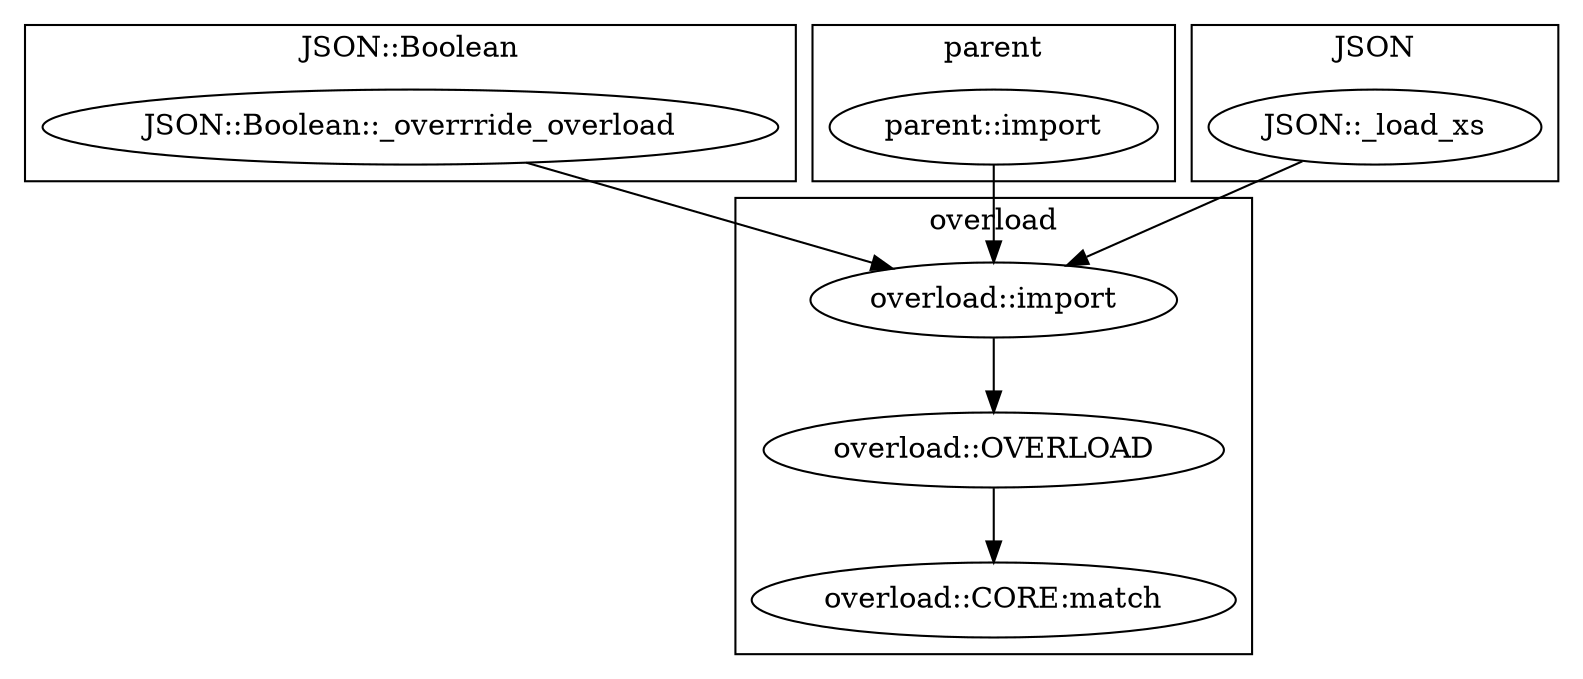 digraph {
graph [overlap=false]
subgraph cluster_JSON_Boolean {
	label="JSON::Boolean";
	"JSON::Boolean::_overrride_overload";
}
subgraph cluster_parent {
	label="parent";
	"parent::import";
}
subgraph cluster_overload {
	label="overload";
	"overload::OVERLOAD";
	"overload::import";
	"overload::CORE:match";
}
subgraph cluster_JSON {
	label="JSON";
	"JSON::_load_xs";
}
"overload::import" -> "overload::OVERLOAD";
"JSON::Boolean::_overrride_overload" -> "overload::import";
"JSON::_load_xs" -> "overload::import";
"parent::import" -> "overload::import";
"overload::OVERLOAD" -> "overload::CORE:match";
}
